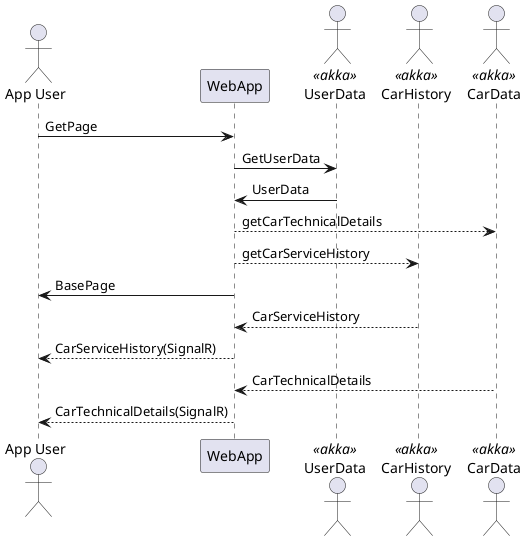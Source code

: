 @startuml
!define webActor(x)  actor x <<akka>>  

actor "App User" as user
participant WebApp as web

webActor(UserData)
webActor(CarHistory)
webActor(CarData)

user->web:GetPage
web->UserData:GetUserData
web<-UserData : UserData
web--> CarData : getCarTechnicalDetails
web--> CarHistory  :getCarServiceHistory
web-> user : BasePage
CarHistory  --> web : CarServiceHistory
web -->user : CarServiceHistory(SignalR)
CarData-->web:CarTechnicalDetails
web -->user : CarTechnicalDetails(SignalR)

@enduml
